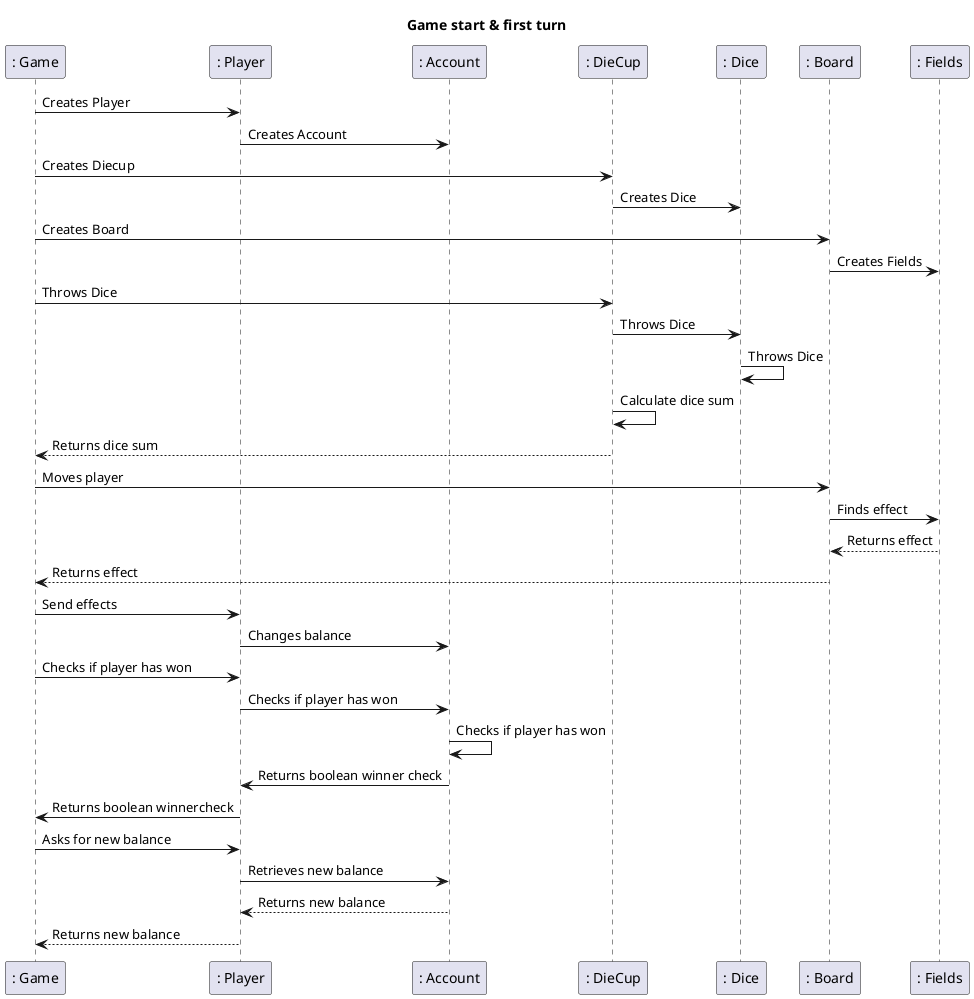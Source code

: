 @startuml SystemSequenceDiagram
title "Game start & first turn"

participant ": Game"
participant ": Player"
participant ": Account"
participant ": DieCup"
participant ": Dice"
participant ": Board"
participant ": Fields"

": Game" -> ": Player" : Creates Player 
": Player" -> ": Account" : Creates Account
": Game" -> ": DieCup" : Creates Diecup
": DieCup" -> ": Dice" : Creates Dice
": Game" -> ": Board" : Creates Board
": Board" -> ": Fields" : Creates Fields
": Game" -> ": DieCup" : Throws Dice
": DieCup" -> ": Dice" : Throws Dice
": Dice" -> ": Dice" : Throws Dice
": DieCup" -> ": DieCup" : Calculate dice sum
": DieCup" --> ": Game" : Returns dice sum
": Game" -> ": Board" : Moves player
": Board" -> ": Fields" : Finds effect
": Fields" --> ": Board" : Returns effect
": Board" --> ": Game" : Returns effect
": Game" -> ": Player" : Send effects
": Player" -> ": Account" : Changes balance
": Game" -> ": Player" : Checks if player has won
": Player" -> ": Account" : Checks if player has won
": Account" -> ": Account" : Checks if player has won
": Account" -> ": Player" : Returns boolean winner check
": Player" -> ": Game" : Returns boolean winnercheck
": Game" -> ": Player" : Asks for new balance
": Player" -> ": Account" : Retrieves new balance
": Account" --> ": Player" : Returns new balance
": Player" --> ": Game" : Returns new balance
@enduml